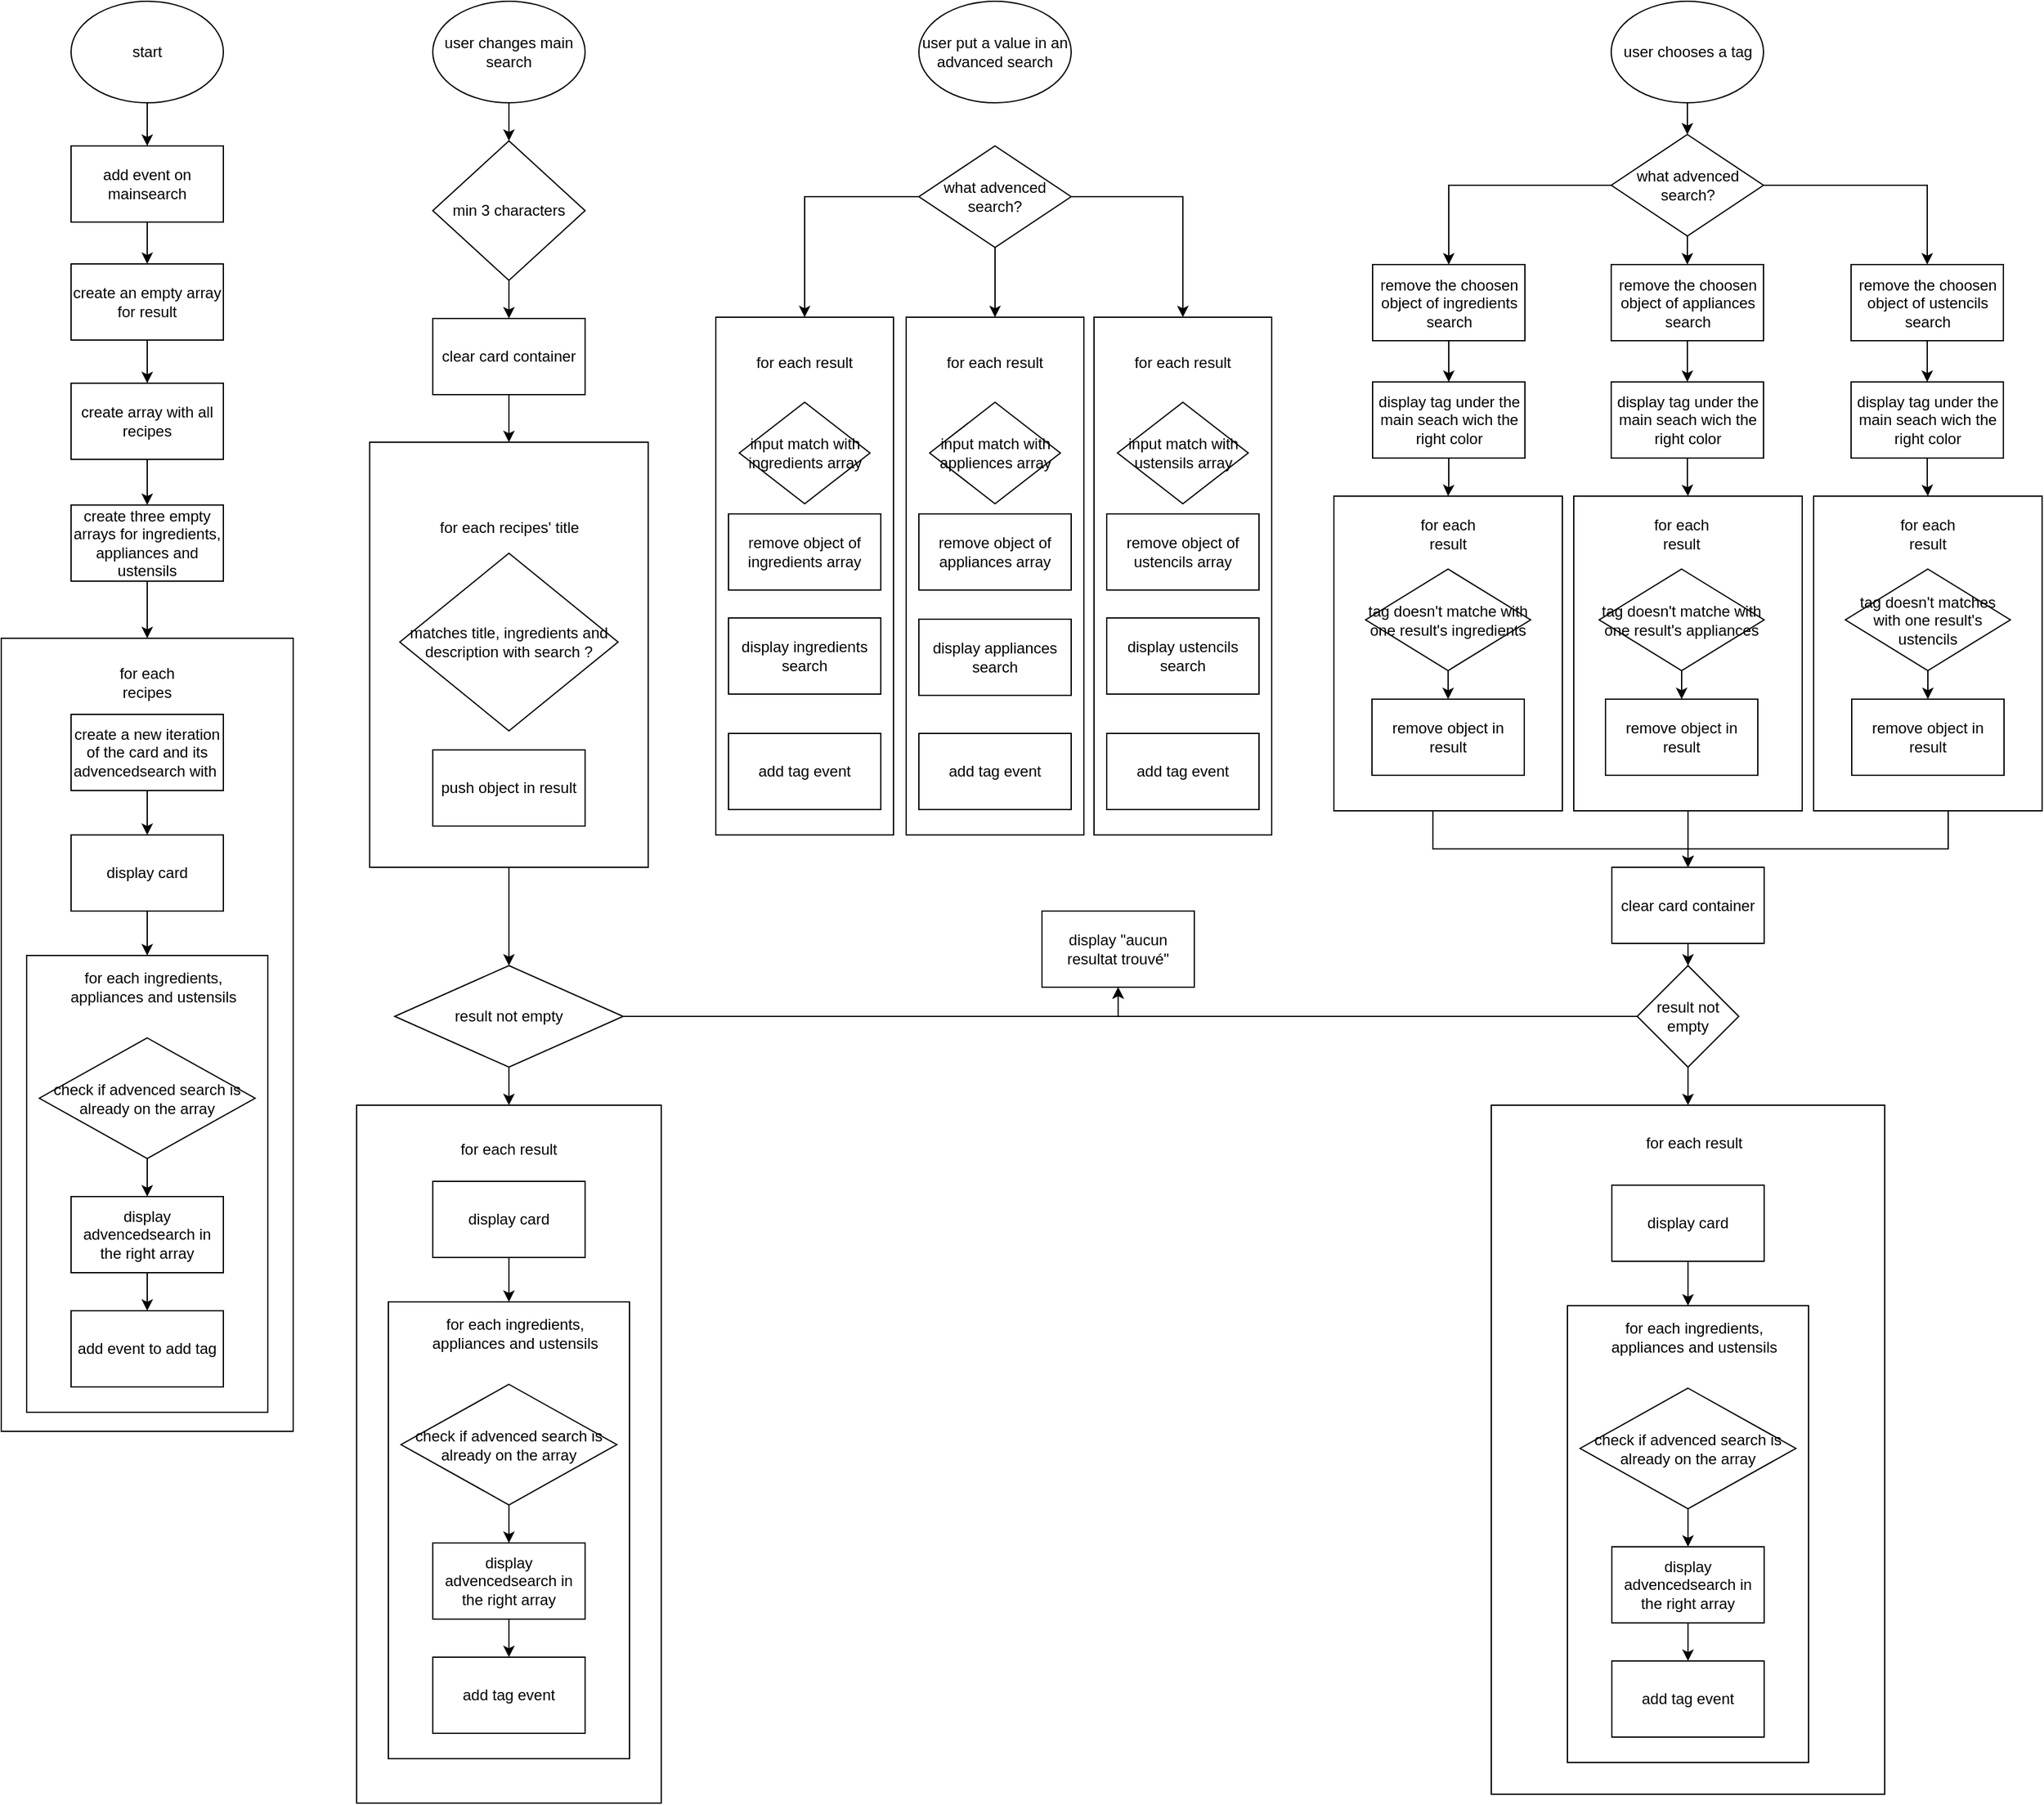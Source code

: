 <mxfile version="20.2.3" type="github">
  <diagram id="KbriIt30uOO37H-ZtImf" name="Page-1">
    <mxGraphModel dx="2030" dy="711" grid="1" gridSize="10" guides="1" tooltips="1" connect="1" arrows="1" fold="1" page="1" pageScale="1" pageWidth="827" pageHeight="1169" math="0" shadow="0">
      <root>
        <mxCell id="0" />
        <mxCell id="1" parent="0" />
        <mxCell id="cJVKDXDCF5ue0vtjtbbO-1" value="" style="rounded=0;whiteSpace=wrap;html=1;" vertex="1" parent="1">
          <mxGeometry x="61" y="301" width="140" height="408" as="geometry" />
        </mxCell>
        <mxCell id="cJVKDXDCF5ue0vtjtbbO-2" style="edgeStyle=orthogonalEdgeStyle;rounded=0;orthogonalLoop=1;jettySize=auto;html=1;entryX=0.5;entryY=0;entryDx=0;entryDy=0;" edge="1" parent="1" source="cJVKDXDCF5ue0vtjtbbO-3" target="cJVKDXDCF5ue0vtjtbbO-103">
          <mxGeometry relative="1" as="geometry" />
        </mxCell>
        <mxCell id="cJVKDXDCF5ue0vtjtbbO-3" value="" style="rounded=0;whiteSpace=wrap;html=1;" vertex="1" parent="1">
          <mxGeometry x="439" y="442" width="180" height="248" as="geometry" />
        </mxCell>
        <mxCell id="cJVKDXDCF5ue0vtjtbbO-4" style="edgeStyle=orthogonalEdgeStyle;rounded=0;orthogonalLoop=1;jettySize=auto;html=1;entryX=0.5;entryY=0;entryDx=0;entryDy=0;" edge="1" parent="1" source="cJVKDXDCF5ue0vtjtbbO-5" target="cJVKDXDCF5ue0vtjtbbO-103">
          <mxGeometry relative="1" as="geometry">
            <Array as="points">
              <mxPoint x="734" y="720" />
              <mxPoint x="529" y="720" />
            </Array>
          </mxGeometry>
        </mxCell>
        <mxCell id="cJVKDXDCF5ue0vtjtbbO-5" value="" style="rounded=0;whiteSpace=wrap;html=1;" vertex="1" parent="1">
          <mxGeometry x="628" y="442" width="180" height="248" as="geometry" />
        </mxCell>
        <mxCell id="cJVKDXDCF5ue0vtjtbbO-6" style="edgeStyle=orthogonalEdgeStyle;rounded=0;orthogonalLoop=1;jettySize=auto;html=1;entryX=0.5;entryY=0;entryDx=0;entryDy=0;" edge="1" parent="1" source="cJVKDXDCF5ue0vtjtbbO-7" target="cJVKDXDCF5ue0vtjtbbO-20">
          <mxGeometry relative="1" as="geometry" />
        </mxCell>
        <mxCell id="cJVKDXDCF5ue0vtjtbbO-7" value="&lt;div&gt;create array with all recipes&lt;/div&gt;" style="rounded=0;whiteSpace=wrap;html=1;" vertex="1" parent="1">
          <mxGeometry x="-745" y="353" width="120" height="60" as="geometry" />
        </mxCell>
        <mxCell id="cJVKDXDCF5ue0vtjtbbO-8" value="" style="rounded=0;whiteSpace=wrap;html=1;" vertex="1" parent="1">
          <mxGeometry x="-800" y="554" width="230" height="625" as="geometry" />
        </mxCell>
        <mxCell id="cJVKDXDCF5ue0vtjtbbO-9" value="for each recipes" style="text;html=1;strokeColor=none;fillColor=none;align=center;verticalAlign=middle;whiteSpace=wrap;rounded=0;" vertex="1" parent="1">
          <mxGeometry x="-725" y="574" width="80" height="30" as="geometry" />
        </mxCell>
        <mxCell id="cJVKDXDCF5ue0vtjtbbO-10" style="edgeStyle=orthogonalEdgeStyle;rounded=0;orthogonalLoop=1;jettySize=auto;html=1;entryX=0.5;entryY=0;entryDx=0;entryDy=0;" edge="1" parent="1" source="cJVKDXDCF5ue0vtjtbbO-11" target="cJVKDXDCF5ue0vtjtbbO-13">
          <mxGeometry relative="1" as="geometry" />
        </mxCell>
        <mxCell id="cJVKDXDCF5ue0vtjtbbO-11" value="create a new iteration of the card and its advencedsearch with&amp;nbsp; " style="rounded=0;whiteSpace=wrap;html=1;" vertex="1" parent="1">
          <mxGeometry x="-745" y="614" width="120" height="60" as="geometry" />
        </mxCell>
        <mxCell id="cJVKDXDCF5ue0vtjtbbO-12" style="edgeStyle=orthogonalEdgeStyle;rounded=0;orthogonalLoop=1;jettySize=auto;html=1;entryX=0.5;entryY=0;entryDx=0;entryDy=0;" edge="1" parent="1" source="cJVKDXDCF5ue0vtjtbbO-13" target="cJVKDXDCF5ue0vtjtbbO-14">
          <mxGeometry relative="1" as="geometry" />
        </mxCell>
        <mxCell id="cJVKDXDCF5ue0vtjtbbO-13" value="display card" style="rounded=0;whiteSpace=wrap;html=1;" vertex="1" parent="1">
          <mxGeometry x="-745" y="709" width="120" height="60" as="geometry" />
        </mxCell>
        <mxCell id="cJVKDXDCF5ue0vtjtbbO-14" value="" style="rounded=0;whiteSpace=wrap;html=1;" vertex="1" parent="1">
          <mxGeometry x="-780" y="804" width="190" height="360" as="geometry" />
        </mxCell>
        <mxCell id="cJVKDXDCF5ue0vtjtbbO-15" style="edgeStyle=orthogonalEdgeStyle;rounded=0;orthogonalLoop=1;jettySize=auto;html=1;" edge="1" parent="1" source="cJVKDXDCF5ue0vtjtbbO-16" target="cJVKDXDCF5ue0vtjtbbO-22">
          <mxGeometry relative="1" as="geometry" />
        </mxCell>
        <mxCell id="cJVKDXDCF5ue0vtjtbbO-16" value="display advencedsearch in the right array" style="rounded=0;whiteSpace=wrap;html=1;" vertex="1" parent="1">
          <mxGeometry x="-745" y="994" width="120" height="60" as="geometry" />
        </mxCell>
        <mxCell id="cJVKDXDCF5ue0vtjtbbO-17" style="edgeStyle=orthogonalEdgeStyle;rounded=0;orthogonalLoop=1;jettySize=auto;html=1;" edge="1" parent="1" source="cJVKDXDCF5ue0vtjtbbO-18" target="cJVKDXDCF5ue0vtjtbbO-16">
          <mxGeometry relative="1" as="geometry" />
        </mxCell>
        <mxCell id="cJVKDXDCF5ue0vtjtbbO-18" value="check if advenced search is already on the array" style="rhombus;whiteSpace=wrap;html=1;" vertex="1" parent="1">
          <mxGeometry x="-770" y="869" width="170" height="95" as="geometry" />
        </mxCell>
        <mxCell id="cJVKDXDCF5ue0vtjtbbO-19" style="edgeStyle=orthogonalEdgeStyle;rounded=0;orthogonalLoop=1;jettySize=auto;html=1;entryX=0.5;entryY=0;entryDx=0;entryDy=0;" edge="1" parent="1" source="cJVKDXDCF5ue0vtjtbbO-20" target="cJVKDXDCF5ue0vtjtbbO-8">
          <mxGeometry relative="1" as="geometry" />
        </mxCell>
        <mxCell id="cJVKDXDCF5ue0vtjtbbO-20" value="create three empty arrays for ingredients, appliances and ustensils" style="rounded=0;whiteSpace=wrap;html=1;" vertex="1" parent="1">
          <mxGeometry x="-745" y="449" width="120" height="60" as="geometry" />
        </mxCell>
        <mxCell id="cJVKDXDCF5ue0vtjtbbO-21" value="for each ingredients, appliances and ustensils" style="text;html=1;strokeColor=none;fillColor=none;align=center;verticalAlign=middle;whiteSpace=wrap;rounded=0;" vertex="1" parent="1">
          <mxGeometry x="-755" y="814" width="150" height="30" as="geometry" />
        </mxCell>
        <mxCell id="cJVKDXDCF5ue0vtjtbbO-22" value="add event to add tag" style="rounded=0;whiteSpace=wrap;html=1;" vertex="1" parent="1">
          <mxGeometry x="-745" y="1084" width="120" height="60" as="geometry" />
        </mxCell>
        <mxCell id="cJVKDXDCF5ue0vtjtbbO-23" style="edgeStyle=orthogonalEdgeStyle;rounded=0;orthogonalLoop=1;jettySize=auto;html=1;entryX=0.5;entryY=0;entryDx=0;entryDy=0;" edge="1" parent="1" source="cJVKDXDCF5ue0vtjtbbO-24" target="cJVKDXDCF5ue0vtjtbbO-7">
          <mxGeometry relative="1" as="geometry" />
        </mxCell>
        <mxCell id="cJVKDXDCF5ue0vtjtbbO-24" value="create an empty array for result" style="rounded=0;whiteSpace=wrap;html=1;" vertex="1" parent="1">
          <mxGeometry x="-745" y="259" width="120" height="60" as="geometry" />
        </mxCell>
        <mxCell id="cJVKDXDCF5ue0vtjtbbO-25" style="edgeStyle=orthogonalEdgeStyle;rounded=0;orthogonalLoop=1;jettySize=auto;html=1;exitX=0.5;exitY=1;exitDx=0;exitDy=0;entryX=0.5;entryY=0;entryDx=0;entryDy=0;" edge="1" parent="1" source="cJVKDXDCF5ue0vtjtbbO-26" target="cJVKDXDCF5ue0vtjtbbO-40">
          <mxGeometry relative="1" as="geometry" />
        </mxCell>
        <mxCell id="cJVKDXDCF5ue0vtjtbbO-26" value="" style="rounded=0;whiteSpace=wrap;html=1;" vertex="1" parent="1">
          <mxGeometry x="-509.75" y="399.5" width="219.5" height="335" as="geometry" />
        </mxCell>
        <mxCell id="cJVKDXDCF5ue0vtjtbbO-27" style="edgeStyle=orthogonalEdgeStyle;rounded=0;orthogonalLoop=1;jettySize=auto;html=1;entryX=0.5;entryY=0;entryDx=0;entryDy=0;" edge="1" parent="1" source="cJVKDXDCF5ue0vtjtbbO-28" target="cJVKDXDCF5ue0vtjtbbO-30">
          <mxGeometry relative="1" as="geometry" />
        </mxCell>
        <mxCell id="cJVKDXDCF5ue0vtjtbbO-28" value="user changes main search" style="ellipse;whiteSpace=wrap;html=1;" vertex="1" parent="1">
          <mxGeometry x="-460" y="52" width="120" height="80" as="geometry" />
        </mxCell>
        <mxCell id="cJVKDXDCF5ue0vtjtbbO-29" style="edgeStyle=orthogonalEdgeStyle;rounded=0;orthogonalLoop=1;jettySize=auto;html=1;entryX=0.5;entryY=0;entryDx=0;entryDy=0;" edge="1" parent="1" source="cJVKDXDCF5ue0vtjtbbO-30" target="cJVKDXDCF5ue0vtjtbbO-54">
          <mxGeometry relative="1" as="geometry" />
        </mxCell>
        <mxCell id="cJVKDXDCF5ue0vtjtbbO-30" value="min 3 characters" style="rhombus;whiteSpace=wrap;html=1;" vertex="1" parent="1">
          <mxGeometry x="-460" y="162" width="120" height="110" as="geometry" />
        </mxCell>
        <mxCell id="cJVKDXDCF5ue0vtjtbbO-31" style="edgeStyle=orthogonalEdgeStyle;rounded=0;orthogonalLoop=1;jettySize=auto;html=1;entryX=0.5;entryY=0;entryDx=0;entryDy=0;" edge="1" parent="1" source="cJVKDXDCF5ue0vtjtbbO-32" target="cJVKDXDCF5ue0vtjtbbO-34">
          <mxGeometry relative="1" as="geometry" />
        </mxCell>
        <mxCell id="cJVKDXDCF5ue0vtjtbbO-32" value="start" style="ellipse;whiteSpace=wrap;html=1;" vertex="1" parent="1">
          <mxGeometry x="-745" y="52" width="120" height="80" as="geometry" />
        </mxCell>
        <mxCell id="cJVKDXDCF5ue0vtjtbbO-33" style="edgeStyle=orthogonalEdgeStyle;rounded=0;orthogonalLoop=1;jettySize=auto;html=1;entryX=0.5;entryY=0;entryDx=0;entryDy=0;" edge="1" parent="1" source="cJVKDXDCF5ue0vtjtbbO-34" target="cJVKDXDCF5ue0vtjtbbO-24">
          <mxGeometry relative="1" as="geometry" />
        </mxCell>
        <mxCell id="cJVKDXDCF5ue0vtjtbbO-34" value="add event on mainsearch" style="rounded=0;whiteSpace=wrap;html=1;" vertex="1" parent="1">
          <mxGeometry x="-745" y="166" width="120" height="60" as="geometry" />
        </mxCell>
        <mxCell id="cJVKDXDCF5ue0vtjtbbO-35" value="for each recipes&#39; title" style="text;html=1;strokeColor=none;fillColor=none;align=center;verticalAlign=middle;whiteSpace=wrap;rounded=0;" vertex="1" parent="1">
          <mxGeometry x="-464.5" y="452" width="129" height="30" as="geometry" />
        </mxCell>
        <mxCell id="cJVKDXDCF5ue0vtjtbbO-36" value="matches title, ingredients and description with search ?" style="rhombus;whiteSpace=wrap;html=1;" vertex="1" parent="1">
          <mxGeometry x="-486" y="487" width="172" height="140" as="geometry" />
        </mxCell>
        <mxCell id="cJVKDXDCF5ue0vtjtbbO-37" value="push object in result" style="rounded=0;whiteSpace=wrap;html=1;" vertex="1" parent="1">
          <mxGeometry x="-460" y="642" width="120" height="60" as="geometry" />
        </mxCell>
        <mxCell id="cJVKDXDCF5ue0vtjtbbO-38" style="edgeStyle=orthogonalEdgeStyle;rounded=0;orthogonalLoop=1;jettySize=auto;html=1;entryX=0.5;entryY=1;entryDx=0;entryDy=0;" edge="1" parent="1" source="cJVKDXDCF5ue0vtjtbbO-40" target="cJVKDXDCF5ue0vtjtbbO-52">
          <mxGeometry relative="1" as="geometry">
            <mxPoint x="-50" y="832" as="targetPoint" />
          </mxGeometry>
        </mxCell>
        <mxCell id="cJVKDXDCF5ue0vtjtbbO-39" style="edgeStyle=orthogonalEdgeStyle;rounded=0;orthogonalLoop=1;jettySize=auto;html=1;entryX=0.5;entryY=0;entryDx=0;entryDy=0;" edge="1" parent="1" source="cJVKDXDCF5ue0vtjtbbO-40" target="cJVKDXDCF5ue0vtjtbbO-41">
          <mxGeometry relative="1" as="geometry" />
        </mxCell>
        <mxCell id="cJVKDXDCF5ue0vtjtbbO-40" value="result not empty" style="rhombus;whiteSpace=wrap;html=1;" vertex="1" parent="1">
          <mxGeometry x="-490" y="812" width="180" height="80" as="geometry" />
        </mxCell>
        <mxCell id="cJVKDXDCF5ue0vtjtbbO-41" value="" style="rounded=0;whiteSpace=wrap;html=1;" vertex="1" parent="1">
          <mxGeometry x="-520" y="922" width="240" height="550" as="geometry" />
        </mxCell>
        <mxCell id="cJVKDXDCF5ue0vtjtbbO-42" value="for each result" style="text;html=1;strokeColor=none;fillColor=none;align=center;verticalAlign=middle;whiteSpace=wrap;rounded=0;" vertex="1" parent="1">
          <mxGeometry x="-440" y="942" width="80" height="30" as="geometry" />
        </mxCell>
        <mxCell id="cJVKDXDCF5ue0vtjtbbO-43" style="edgeStyle=orthogonalEdgeStyle;rounded=0;orthogonalLoop=1;jettySize=auto;html=1;entryX=0.5;entryY=0;entryDx=0;entryDy=0;" edge="1" parent="1" source="cJVKDXDCF5ue0vtjtbbO-44" target="cJVKDXDCF5ue0vtjtbbO-45">
          <mxGeometry relative="1" as="geometry" />
        </mxCell>
        <mxCell id="cJVKDXDCF5ue0vtjtbbO-44" value="display card" style="rounded=0;whiteSpace=wrap;html=1;" vertex="1" parent="1">
          <mxGeometry x="-460" y="982" width="120" height="60" as="geometry" />
        </mxCell>
        <mxCell id="cJVKDXDCF5ue0vtjtbbO-45" value="" style="rounded=0;whiteSpace=wrap;html=1;" vertex="1" parent="1">
          <mxGeometry x="-495" y="1077" width="190" height="360" as="geometry" />
        </mxCell>
        <mxCell id="cJVKDXDCF5ue0vtjtbbO-46" style="edgeStyle=orthogonalEdgeStyle;rounded=0;orthogonalLoop=1;jettySize=auto;html=1;" edge="1" parent="1" source="cJVKDXDCF5ue0vtjtbbO-47" target="cJVKDXDCF5ue0vtjtbbO-51">
          <mxGeometry relative="1" as="geometry" />
        </mxCell>
        <mxCell id="cJVKDXDCF5ue0vtjtbbO-47" value="display advencedsearch in the right array" style="rounded=0;whiteSpace=wrap;html=1;" vertex="1" parent="1">
          <mxGeometry x="-460" y="1267" width="120" height="60" as="geometry" />
        </mxCell>
        <mxCell id="cJVKDXDCF5ue0vtjtbbO-48" style="edgeStyle=orthogonalEdgeStyle;rounded=0;orthogonalLoop=1;jettySize=auto;html=1;" edge="1" parent="1" source="cJVKDXDCF5ue0vtjtbbO-49" target="cJVKDXDCF5ue0vtjtbbO-47">
          <mxGeometry relative="1" as="geometry" />
        </mxCell>
        <mxCell id="cJVKDXDCF5ue0vtjtbbO-49" value="check if advenced search is already on the array" style="rhombus;whiteSpace=wrap;html=1;" vertex="1" parent="1">
          <mxGeometry x="-485" y="1142" width="170" height="95" as="geometry" />
        </mxCell>
        <mxCell id="cJVKDXDCF5ue0vtjtbbO-50" value="for each ingredients, appliances and ustensils" style="text;html=1;strokeColor=none;fillColor=none;align=center;verticalAlign=middle;whiteSpace=wrap;rounded=0;" vertex="1" parent="1">
          <mxGeometry x="-470" y="1087" width="150" height="30" as="geometry" />
        </mxCell>
        <mxCell id="cJVKDXDCF5ue0vtjtbbO-51" value="add tag event" style="rounded=0;whiteSpace=wrap;html=1;" vertex="1" parent="1">
          <mxGeometry x="-460" y="1357" width="120" height="60" as="geometry" />
        </mxCell>
        <mxCell id="cJVKDXDCF5ue0vtjtbbO-52" value="display &quot;aucun resultat trouvé&quot;" style="rounded=0;whiteSpace=wrap;html=1;" vertex="1" parent="1">
          <mxGeometry x="20" y="769" width="120" height="60" as="geometry" />
        </mxCell>
        <mxCell id="cJVKDXDCF5ue0vtjtbbO-53" style="edgeStyle=orthogonalEdgeStyle;rounded=0;orthogonalLoop=1;jettySize=auto;html=1;entryX=0.5;entryY=0;entryDx=0;entryDy=0;" edge="1" parent="1" source="cJVKDXDCF5ue0vtjtbbO-54" target="cJVKDXDCF5ue0vtjtbbO-26">
          <mxGeometry relative="1" as="geometry" />
        </mxCell>
        <mxCell id="cJVKDXDCF5ue0vtjtbbO-54" value="clear card container" style="rounded=0;whiteSpace=wrap;html=1;" vertex="1" parent="1">
          <mxGeometry x="-460" y="302" width="120" height="60" as="geometry" />
        </mxCell>
        <mxCell id="cJVKDXDCF5ue0vtjtbbO-55" value="user put a value in an advanced search" style="ellipse;whiteSpace=wrap;html=1;" vertex="1" parent="1">
          <mxGeometry x="-77" y="52" width="120" height="80" as="geometry" />
        </mxCell>
        <mxCell id="cJVKDXDCF5ue0vtjtbbO-56" value="" style="rounded=0;whiteSpace=wrap;html=1;" vertex="1" parent="1">
          <mxGeometry x="-237" y="301" width="140" height="408" as="geometry" />
        </mxCell>
        <mxCell id="cJVKDXDCF5ue0vtjtbbO-57" value="input match with ingredients array" style="rhombus;whiteSpace=wrap;html=1;" vertex="1" parent="1">
          <mxGeometry x="-218.5" y="368" width="103" height="80" as="geometry" />
        </mxCell>
        <mxCell id="cJVKDXDCF5ue0vtjtbbO-58" style="edgeStyle=orthogonalEdgeStyle;rounded=0;orthogonalLoop=1;jettySize=auto;html=1;" edge="1" parent="1" source="cJVKDXDCF5ue0vtjtbbO-59" target="cJVKDXDCF5ue0vtjtbbO-81">
          <mxGeometry relative="1" as="geometry" />
        </mxCell>
        <mxCell id="cJVKDXDCF5ue0vtjtbbO-59" value="user chooses a tag" style="ellipse;whiteSpace=wrap;html=1;" vertex="1" parent="1">
          <mxGeometry x="468.5" y="52" width="120" height="80" as="geometry" />
        </mxCell>
        <mxCell id="cJVKDXDCF5ue0vtjtbbO-60" style="edgeStyle=orthogonalEdgeStyle;rounded=0;orthogonalLoop=1;jettySize=auto;html=1;entryX=0.5;entryY=0;entryDx=0;entryDy=0;" edge="1" parent="1" source="cJVKDXDCF5ue0vtjtbbO-61" target="cJVKDXDCF5ue0vtjtbbO-76">
          <mxGeometry relative="1" as="geometry" />
        </mxCell>
        <mxCell id="cJVKDXDCF5ue0vtjtbbO-61" value="display tag under the main seach wich the right color" style="rounded=0;whiteSpace=wrap;html=1;" vertex="1" parent="1">
          <mxGeometry x="280.5" y="352" width="120" height="60" as="geometry" />
        </mxCell>
        <mxCell id="cJVKDXDCF5ue0vtjtbbO-62" style="edgeStyle=orthogonalEdgeStyle;rounded=0;orthogonalLoop=1;jettySize=auto;html=1;entryX=0.5;entryY=0;entryDx=0;entryDy=0;" edge="1" parent="1" source="cJVKDXDCF5ue0vtjtbbO-63" target="cJVKDXDCF5ue0vtjtbbO-61">
          <mxGeometry relative="1" as="geometry" />
        </mxCell>
        <mxCell id="cJVKDXDCF5ue0vtjtbbO-63" value="remove the choosen object of ingredients search" style="rounded=0;whiteSpace=wrap;html=1;" vertex="1" parent="1">
          <mxGeometry x="280.5" y="259.5" width="120" height="60" as="geometry" />
        </mxCell>
        <mxCell id="cJVKDXDCF5ue0vtjtbbO-64" value="" style="rounded=0;whiteSpace=wrap;html=1;" vertex="1" parent="1">
          <mxGeometry x="374" y="922" width="310" height="543" as="geometry" />
        </mxCell>
        <mxCell id="cJVKDXDCF5ue0vtjtbbO-65" value="for each result" style="text;html=1;strokeColor=none;fillColor=none;align=center;verticalAlign=middle;whiteSpace=wrap;rounded=0;" vertex="1" parent="1">
          <mxGeometry x="494" y="937" width="80" height="30" as="geometry" />
        </mxCell>
        <mxCell id="cJVKDXDCF5ue0vtjtbbO-66" style="edgeStyle=orthogonalEdgeStyle;rounded=0;orthogonalLoop=1;jettySize=auto;html=1;entryX=0.5;entryY=0;entryDx=0;entryDy=0;" edge="1" parent="1" source="cJVKDXDCF5ue0vtjtbbO-67" target="cJVKDXDCF5ue0vtjtbbO-68">
          <mxGeometry relative="1" as="geometry" />
        </mxCell>
        <mxCell id="cJVKDXDCF5ue0vtjtbbO-67" value="display card" style="rounded=0;whiteSpace=wrap;html=1;" vertex="1" parent="1">
          <mxGeometry x="469" y="985" width="120" height="60" as="geometry" />
        </mxCell>
        <mxCell id="cJVKDXDCF5ue0vtjtbbO-68" value="" style="rounded=0;whiteSpace=wrap;html=1;" vertex="1" parent="1">
          <mxGeometry x="434" y="1080" width="190" height="360" as="geometry" />
        </mxCell>
        <mxCell id="cJVKDXDCF5ue0vtjtbbO-69" style="edgeStyle=orthogonalEdgeStyle;rounded=0;orthogonalLoop=1;jettySize=auto;html=1;" edge="1" parent="1" source="cJVKDXDCF5ue0vtjtbbO-70" target="cJVKDXDCF5ue0vtjtbbO-74">
          <mxGeometry relative="1" as="geometry" />
        </mxCell>
        <mxCell id="cJVKDXDCF5ue0vtjtbbO-70" value="display advencedsearch in the right array" style="rounded=0;whiteSpace=wrap;html=1;" vertex="1" parent="1">
          <mxGeometry x="469" y="1270" width="120" height="60" as="geometry" />
        </mxCell>
        <mxCell id="cJVKDXDCF5ue0vtjtbbO-71" style="edgeStyle=orthogonalEdgeStyle;rounded=0;orthogonalLoop=1;jettySize=auto;html=1;" edge="1" parent="1" source="cJVKDXDCF5ue0vtjtbbO-72" target="cJVKDXDCF5ue0vtjtbbO-70">
          <mxGeometry relative="1" as="geometry" />
        </mxCell>
        <mxCell id="cJVKDXDCF5ue0vtjtbbO-72" value="check if advenced search is already on the array" style="rhombus;whiteSpace=wrap;html=1;" vertex="1" parent="1">
          <mxGeometry x="444" y="1145" width="170" height="95" as="geometry" />
        </mxCell>
        <mxCell id="cJVKDXDCF5ue0vtjtbbO-73" value="for each ingredients, appliances and ustensils" style="text;html=1;strokeColor=none;fillColor=none;align=center;verticalAlign=middle;whiteSpace=wrap;rounded=0;" vertex="1" parent="1">
          <mxGeometry x="459" y="1090" width="150" height="30" as="geometry" />
        </mxCell>
        <mxCell id="cJVKDXDCF5ue0vtjtbbO-74" value="add tag event" style="rounded=0;whiteSpace=wrap;html=1;" vertex="1" parent="1">
          <mxGeometry x="469" y="1360" width="120" height="60" as="geometry" />
        </mxCell>
        <mxCell id="cJVKDXDCF5ue0vtjtbbO-75" style="edgeStyle=orthogonalEdgeStyle;rounded=0;orthogonalLoop=1;jettySize=auto;html=1;entryX=0.5;entryY=0;entryDx=0;entryDy=0;" edge="1" parent="1" source="cJVKDXDCF5ue0vtjtbbO-76" target="cJVKDXDCF5ue0vtjtbbO-103">
          <mxGeometry relative="1" as="geometry">
            <Array as="points">
              <mxPoint x="328" y="720" />
              <mxPoint x="529" y="720" />
            </Array>
          </mxGeometry>
        </mxCell>
        <mxCell id="cJVKDXDCF5ue0vtjtbbO-76" value="" style="rounded=0;whiteSpace=wrap;html=1;" vertex="1" parent="1">
          <mxGeometry x="250" y="442" width="180" height="248" as="geometry" />
        </mxCell>
        <mxCell id="cJVKDXDCF5ue0vtjtbbO-77" value="for each result" style="text;html=1;strokeColor=none;fillColor=none;align=center;verticalAlign=middle;whiteSpace=wrap;rounded=0;" vertex="1" parent="1">
          <mxGeometry x="310" y="457" width="60" height="30" as="geometry" />
        </mxCell>
        <mxCell id="cJVKDXDCF5ue0vtjtbbO-78" style="edgeStyle=orthogonalEdgeStyle;rounded=0;orthogonalLoop=1;jettySize=auto;html=1;entryX=0.5;entryY=0;entryDx=0;entryDy=0;" edge="1" parent="1" source="cJVKDXDCF5ue0vtjtbbO-81" target="cJVKDXDCF5ue0vtjtbbO-63">
          <mxGeometry relative="1" as="geometry" />
        </mxCell>
        <mxCell id="cJVKDXDCF5ue0vtjtbbO-79" style="edgeStyle=orthogonalEdgeStyle;rounded=0;orthogonalLoop=1;jettySize=auto;html=1;" edge="1" parent="1" source="cJVKDXDCF5ue0vtjtbbO-81" target="cJVKDXDCF5ue0vtjtbbO-85">
          <mxGeometry relative="1" as="geometry" />
        </mxCell>
        <mxCell id="cJVKDXDCF5ue0vtjtbbO-80" style="edgeStyle=orthogonalEdgeStyle;rounded=0;orthogonalLoop=1;jettySize=auto;html=1;" edge="1" parent="1" source="cJVKDXDCF5ue0vtjtbbO-81" target="cJVKDXDCF5ue0vtjtbbO-83">
          <mxGeometry relative="1" as="geometry" />
        </mxCell>
        <mxCell id="cJVKDXDCF5ue0vtjtbbO-81" value="what advenced search?" style="rhombus;whiteSpace=wrap;html=1;" vertex="1" parent="1">
          <mxGeometry x="468.5" y="157" width="120" height="80" as="geometry" />
        </mxCell>
        <mxCell id="cJVKDXDCF5ue0vtjtbbO-82" value="" style="edgeStyle=orthogonalEdgeStyle;rounded=0;orthogonalLoop=1;jettySize=auto;html=1;" edge="1" parent="1" source="cJVKDXDCF5ue0vtjtbbO-83" target="cJVKDXDCF5ue0vtjtbbO-97">
          <mxGeometry relative="1" as="geometry" />
        </mxCell>
        <mxCell id="cJVKDXDCF5ue0vtjtbbO-83" value="remove the choosen object of appliances search" style="rounded=0;whiteSpace=wrap;html=1;" vertex="1" parent="1">
          <mxGeometry x="468.5" y="259.5" width="120" height="60" as="geometry" />
        </mxCell>
        <mxCell id="cJVKDXDCF5ue0vtjtbbO-84" style="edgeStyle=orthogonalEdgeStyle;rounded=0;orthogonalLoop=1;jettySize=auto;html=1;" edge="1" parent="1" source="cJVKDXDCF5ue0vtjtbbO-85" target="cJVKDXDCF5ue0vtjtbbO-95">
          <mxGeometry relative="1" as="geometry" />
        </mxCell>
        <mxCell id="cJVKDXDCF5ue0vtjtbbO-85" value="remove the choosen object of ustencils search" style="rounded=0;whiteSpace=wrap;html=1;" vertex="1" parent="1">
          <mxGeometry x="657.5" y="259.5" width="120" height="60" as="geometry" />
        </mxCell>
        <mxCell id="cJVKDXDCF5ue0vtjtbbO-86" style="edgeStyle=orthogonalEdgeStyle;rounded=0;orthogonalLoop=1;jettySize=auto;html=1;" edge="1" parent="1" source="cJVKDXDCF5ue0vtjtbbO-87" target="cJVKDXDCF5ue0vtjtbbO-99">
          <mxGeometry relative="1" as="geometry" />
        </mxCell>
        <mxCell id="cJVKDXDCF5ue0vtjtbbO-87" value="tag doesn&#39;t matche with one result&#39;s ingredients" style="rhombus;whiteSpace=wrap;html=1;" vertex="1" parent="1">
          <mxGeometry x="275" y="499.5" width="130" height="80" as="geometry" />
        </mxCell>
        <mxCell id="cJVKDXDCF5ue0vtjtbbO-88" value="for each result" style="text;html=1;strokeColor=none;fillColor=none;align=center;verticalAlign=middle;whiteSpace=wrap;rounded=0;" vertex="1" parent="1">
          <mxGeometry x="688" y="457" width="60" height="30" as="geometry" />
        </mxCell>
        <mxCell id="cJVKDXDCF5ue0vtjtbbO-89" style="edgeStyle=orthogonalEdgeStyle;rounded=0;orthogonalLoop=1;jettySize=auto;html=1;" edge="1" parent="1" source="cJVKDXDCF5ue0vtjtbbO-90" target="cJVKDXDCF5ue0vtjtbbO-101">
          <mxGeometry relative="1" as="geometry" />
        </mxCell>
        <mxCell id="cJVKDXDCF5ue0vtjtbbO-90" value="tag doesn&#39;t matches with one result&#39;s ustencils" style="rhombus;whiteSpace=wrap;html=1;" vertex="1" parent="1">
          <mxGeometry x="653" y="499.5" width="130" height="80" as="geometry" />
        </mxCell>
        <mxCell id="cJVKDXDCF5ue0vtjtbbO-91" value="for each result" style="text;html=1;strokeColor=none;fillColor=none;align=center;verticalAlign=middle;whiteSpace=wrap;rounded=0;" vertex="1" parent="1">
          <mxGeometry x="494" y="457" width="60" height="30" as="geometry" />
        </mxCell>
        <mxCell id="cJVKDXDCF5ue0vtjtbbO-92" style="edgeStyle=orthogonalEdgeStyle;rounded=0;orthogonalLoop=1;jettySize=auto;html=1;entryX=0.5;entryY=0;entryDx=0;entryDy=0;" edge="1" parent="1" source="cJVKDXDCF5ue0vtjtbbO-93" target="cJVKDXDCF5ue0vtjtbbO-100">
          <mxGeometry relative="1" as="geometry" />
        </mxCell>
        <mxCell id="cJVKDXDCF5ue0vtjtbbO-93" value="tag doesn&#39;t matche with one result&#39;s appliances" style="rhombus;whiteSpace=wrap;html=1;" vertex="1" parent="1">
          <mxGeometry x="459" y="499.5" width="130" height="80" as="geometry" />
        </mxCell>
        <mxCell id="cJVKDXDCF5ue0vtjtbbO-94" style="edgeStyle=orthogonalEdgeStyle;rounded=0;orthogonalLoop=1;jettySize=auto;html=1;entryX=0.5;entryY=0;entryDx=0;entryDy=0;" edge="1" parent="1" source="cJVKDXDCF5ue0vtjtbbO-95" target="cJVKDXDCF5ue0vtjtbbO-5">
          <mxGeometry relative="1" as="geometry" />
        </mxCell>
        <mxCell id="cJVKDXDCF5ue0vtjtbbO-95" value="display tag under the main seach wich the right color" style="rounded=0;whiteSpace=wrap;html=1;" vertex="1" parent="1">
          <mxGeometry x="657.5" y="352" width="120" height="60" as="geometry" />
        </mxCell>
        <mxCell id="cJVKDXDCF5ue0vtjtbbO-96" style="edgeStyle=orthogonalEdgeStyle;rounded=0;orthogonalLoop=1;jettySize=auto;html=1;entryX=0.5;entryY=0;entryDx=0;entryDy=0;" edge="1" parent="1" source="cJVKDXDCF5ue0vtjtbbO-97" target="cJVKDXDCF5ue0vtjtbbO-3">
          <mxGeometry relative="1" as="geometry" />
        </mxCell>
        <mxCell id="cJVKDXDCF5ue0vtjtbbO-97" value="display tag under the main seach wich the right color" style="rounded=0;whiteSpace=wrap;html=1;" vertex="1" parent="1">
          <mxGeometry x="468.5" y="352" width="120" height="60" as="geometry" />
        </mxCell>
        <mxCell id="cJVKDXDCF5ue0vtjtbbO-98" value="for each result" style="text;html=1;strokeColor=none;fillColor=none;align=center;verticalAlign=middle;whiteSpace=wrap;rounded=0;" vertex="1" parent="1">
          <mxGeometry x="-207" y="322" width="80" height="30" as="geometry" />
        </mxCell>
        <mxCell id="cJVKDXDCF5ue0vtjtbbO-99" value="remove object in result" style="rounded=0;whiteSpace=wrap;html=1;" vertex="1" parent="1">
          <mxGeometry x="280" y="602" width="120" height="60" as="geometry" />
        </mxCell>
        <mxCell id="cJVKDXDCF5ue0vtjtbbO-100" value="remove object in result" style="rounded=0;whiteSpace=wrap;html=1;" vertex="1" parent="1">
          <mxGeometry x="464" y="602" width="120" height="60" as="geometry" />
        </mxCell>
        <mxCell id="cJVKDXDCF5ue0vtjtbbO-101" value="remove object in result" style="rounded=0;whiteSpace=wrap;html=1;" vertex="1" parent="1">
          <mxGeometry x="658" y="602" width="120" height="60" as="geometry" />
        </mxCell>
        <mxCell id="cJVKDXDCF5ue0vtjtbbO-102" style="edgeStyle=orthogonalEdgeStyle;rounded=0;orthogonalLoop=1;jettySize=auto;html=1;" edge="1" parent="1" source="cJVKDXDCF5ue0vtjtbbO-103" target="cJVKDXDCF5ue0vtjtbbO-106">
          <mxGeometry relative="1" as="geometry" />
        </mxCell>
        <mxCell id="cJVKDXDCF5ue0vtjtbbO-103" value="clear card container" style="rounded=0;whiteSpace=wrap;html=1;" vertex="1" parent="1">
          <mxGeometry x="469" y="734.5" width="120" height="60" as="geometry" />
        </mxCell>
        <mxCell id="cJVKDXDCF5ue0vtjtbbO-104" style="edgeStyle=orthogonalEdgeStyle;rounded=0;orthogonalLoop=1;jettySize=auto;html=1;entryX=0.5;entryY=0;entryDx=0;entryDy=0;" edge="1" parent="1" source="cJVKDXDCF5ue0vtjtbbO-106" target="cJVKDXDCF5ue0vtjtbbO-64">
          <mxGeometry relative="1" as="geometry" />
        </mxCell>
        <mxCell id="cJVKDXDCF5ue0vtjtbbO-105" style="edgeStyle=orthogonalEdgeStyle;rounded=0;orthogonalLoop=1;jettySize=auto;html=1;entryX=0.5;entryY=1;entryDx=0;entryDy=0;" edge="1" parent="1" source="cJVKDXDCF5ue0vtjtbbO-106" target="cJVKDXDCF5ue0vtjtbbO-52">
          <mxGeometry relative="1" as="geometry" />
        </mxCell>
        <mxCell id="cJVKDXDCF5ue0vtjtbbO-106" value="result not empty" style="rhombus;whiteSpace=wrap;html=1;" vertex="1" parent="1">
          <mxGeometry x="489" y="812" width="80" height="80" as="geometry" />
        </mxCell>
        <mxCell id="cJVKDXDCF5ue0vtjtbbO-107" value="remove object of ingredients array" style="rounded=0;whiteSpace=wrap;html=1;" vertex="1" parent="1">
          <mxGeometry x="-227" y="456" width="120" height="60" as="geometry" />
        </mxCell>
        <mxCell id="cJVKDXDCF5ue0vtjtbbO-108" style="edgeStyle=orthogonalEdgeStyle;rounded=0;orthogonalLoop=1;jettySize=auto;html=1;entryX=0.5;entryY=0;entryDx=0;entryDy=0;" edge="1" parent="1" source="cJVKDXDCF5ue0vtjtbbO-111" target="cJVKDXDCF5ue0vtjtbbO-113">
          <mxGeometry relative="1" as="geometry" />
        </mxCell>
        <mxCell id="cJVKDXDCF5ue0vtjtbbO-109" style="edgeStyle=orthogonalEdgeStyle;rounded=0;orthogonalLoop=1;jettySize=auto;html=1;entryX=0.5;entryY=0;entryDx=0;entryDy=0;" edge="1" parent="1" source="cJVKDXDCF5ue0vtjtbbO-111" target="cJVKDXDCF5ue0vtjtbbO-56">
          <mxGeometry relative="1" as="geometry" />
        </mxCell>
        <mxCell id="cJVKDXDCF5ue0vtjtbbO-110" style="edgeStyle=orthogonalEdgeStyle;rounded=0;orthogonalLoop=1;jettySize=auto;html=1;entryX=0.5;entryY=0;entryDx=0;entryDy=0;" edge="1" parent="1" source="cJVKDXDCF5ue0vtjtbbO-111" target="cJVKDXDCF5ue0vtjtbbO-1">
          <mxGeometry relative="1" as="geometry" />
        </mxCell>
        <mxCell id="cJVKDXDCF5ue0vtjtbbO-111" value="what advenced search?" style="rhombus;whiteSpace=wrap;html=1;" vertex="1" parent="1">
          <mxGeometry x="-77" y="166" width="120" height="80" as="geometry" />
        </mxCell>
        <mxCell id="cJVKDXDCF5ue0vtjtbbO-112" value="remove object of ustencils array" style="rounded=0;whiteSpace=wrap;html=1;" vertex="1" parent="1">
          <mxGeometry x="71" y="456" width="120" height="60" as="geometry" />
        </mxCell>
        <mxCell id="cJVKDXDCF5ue0vtjtbbO-113" value="" style="rounded=0;whiteSpace=wrap;html=1;" vertex="1" parent="1">
          <mxGeometry x="-87" y="301" width="140" height="408" as="geometry" />
        </mxCell>
        <mxCell id="cJVKDXDCF5ue0vtjtbbO-114" value="input match with appliences array" style="rhombus;whiteSpace=wrap;html=1;" vertex="1" parent="1">
          <mxGeometry x="-68.5" y="368" width="103" height="80" as="geometry" />
        </mxCell>
        <mxCell id="cJVKDXDCF5ue0vtjtbbO-115" value="for each result" style="text;html=1;strokeColor=none;fillColor=none;align=center;verticalAlign=middle;whiteSpace=wrap;rounded=0;" vertex="1" parent="1">
          <mxGeometry x="-57" y="322" width="80" height="30" as="geometry" />
        </mxCell>
        <mxCell id="cJVKDXDCF5ue0vtjtbbO-116" value="remove object of appliances array" style="rounded=0;whiteSpace=wrap;html=1;" vertex="1" parent="1">
          <mxGeometry x="-77" y="456" width="120" height="60" as="geometry" />
        </mxCell>
        <mxCell id="cJVKDXDCF5ue0vtjtbbO-117" value="input match with ustensils array" style="rhombus;whiteSpace=wrap;html=1;" vertex="1" parent="1">
          <mxGeometry x="79.5" y="368" width="103" height="80" as="geometry" />
        </mxCell>
        <mxCell id="cJVKDXDCF5ue0vtjtbbO-118" value="for each result" style="text;html=1;strokeColor=none;fillColor=none;align=center;verticalAlign=middle;whiteSpace=wrap;rounded=0;" vertex="1" parent="1">
          <mxGeometry x="91" y="322" width="80" height="30" as="geometry" />
        </mxCell>
        <mxCell id="cJVKDXDCF5ue0vtjtbbO-119" value="display ingredients search" style="rounded=0;whiteSpace=wrap;html=1;" vertex="1" parent="1">
          <mxGeometry x="-227" y="538" width="120" height="60" as="geometry" />
        </mxCell>
        <mxCell id="cJVKDXDCF5ue0vtjtbbO-120" value="display ustencils search" style="rounded=0;whiteSpace=wrap;html=1;" vertex="1" parent="1">
          <mxGeometry x="71" y="538" width="120" height="60" as="geometry" />
        </mxCell>
        <mxCell id="cJVKDXDCF5ue0vtjtbbO-121" value="display appliances search" style="rounded=0;whiteSpace=wrap;html=1;" vertex="1" parent="1">
          <mxGeometry x="-77" y="539" width="120" height="60" as="geometry" />
        </mxCell>
        <mxCell id="cJVKDXDCF5ue0vtjtbbO-122" value="add tag event" style="rounded=0;whiteSpace=wrap;html=1;" vertex="1" parent="1">
          <mxGeometry x="-227" y="629" width="120" height="60" as="geometry" />
        </mxCell>
        <mxCell id="cJVKDXDCF5ue0vtjtbbO-123" value="add tag event" style="rounded=0;whiteSpace=wrap;html=1;" vertex="1" parent="1">
          <mxGeometry x="71" y="629" width="120" height="60" as="geometry" />
        </mxCell>
        <mxCell id="cJVKDXDCF5ue0vtjtbbO-124" value="add tag event" style="rounded=0;whiteSpace=wrap;html=1;" vertex="1" parent="1">
          <mxGeometry x="-77" y="629" width="120" height="60" as="geometry" />
        </mxCell>
      </root>
    </mxGraphModel>
  </diagram>
</mxfile>
